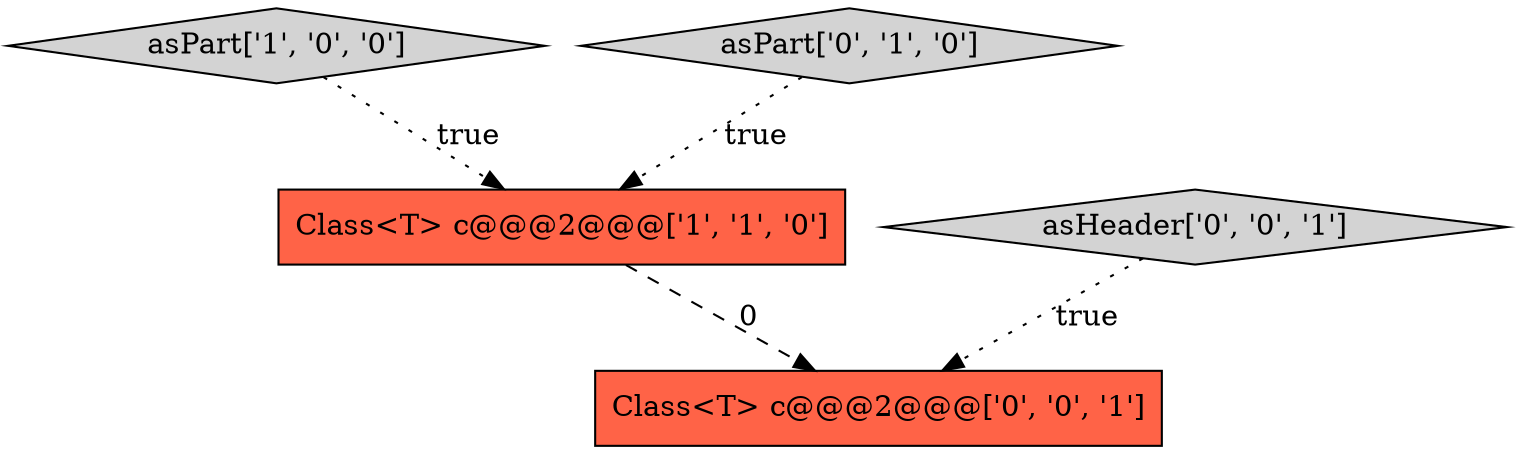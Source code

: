 digraph {
1 [style = filled, label = "asPart['1', '0', '0']", fillcolor = lightgray, shape = diamond image = "AAA0AAABBB1BBB"];
2 [style = filled, label = "asPart['0', '1', '0']", fillcolor = lightgray, shape = diamond image = "AAA0AAABBB2BBB"];
3 [style = filled, label = "asHeader['0', '0', '1']", fillcolor = lightgray, shape = diamond image = "AAA0AAABBB3BBB"];
0 [style = filled, label = "Class<T> c@@@2@@@['1', '1', '0']", fillcolor = tomato, shape = box image = "AAA0AAABBB1BBB"];
4 [style = filled, label = "Class<T> c@@@2@@@['0', '0', '1']", fillcolor = tomato, shape = box image = "AAA0AAABBB3BBB"];
2->0 [style = dotted, label="true"];
0->4 [style = dashed, label="0"];
3->4 [style = dotted, label="true"];
1->0 [style = dotted, label="true"];
}
